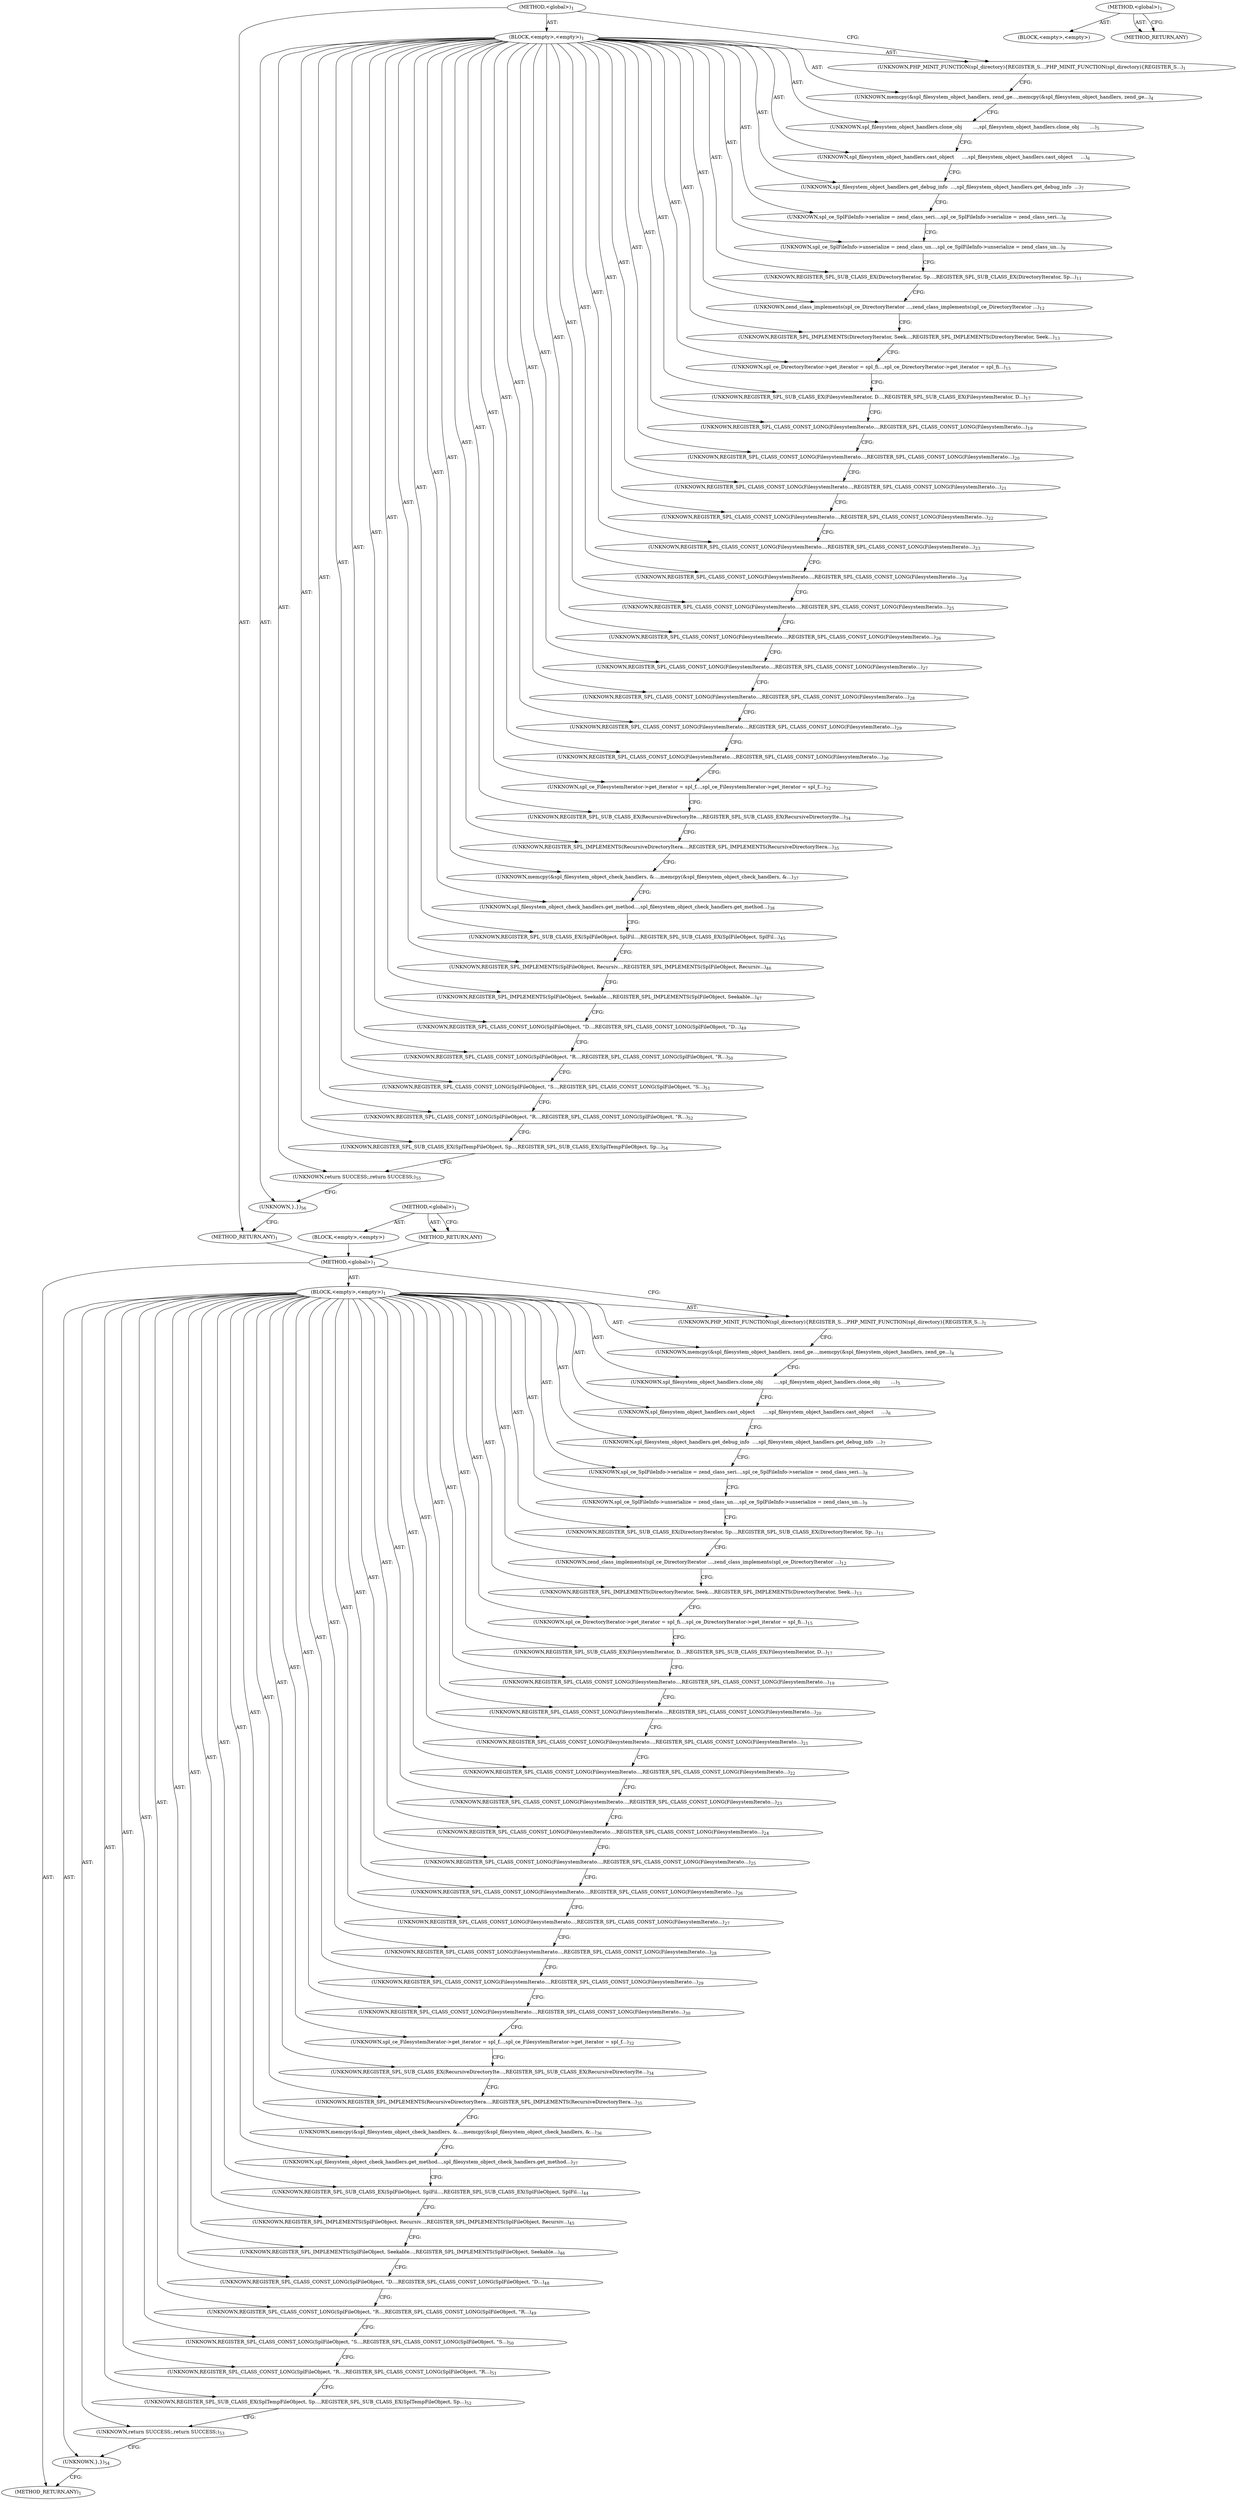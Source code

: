 digraph "&lt;global&gt;" {
vulnerable_6 [label=<(METHOD,&lt;global&gt;)<SUB>1</SUB>>];
vulnerable_7 [label=<(BLOCK,&lt;empty&gt;,&lt;empty&gt;)<SUB>1</SUB>>];
vulnerable_8 [label=<(UNKNOWN,PHP_MINIT_FUNCTION(spl_directory)
{
	REGISTER_S...,PHP_MINIT_FUNCTION(spl_directory)
{
	REGISTER_S...)<SUB>1</SUB>>];
vulnerable_9 [label=<(UNKNOWN,memcpy(&amp;spl_filesystem_object_handlers, zend_ge...,memcpy(&amp;spl_filesystem_object_handlers, zend_ge...)<SUB>4</SUB>>];
vulnerable_10 [label=<(UNKNOWN,spl_filesystem_object_handlers.clone_obj       ...,spl_filesystem_object_handlers.clone_obj       ...)<SUB>5</SUB>>];
vulnerable_11 [label=<(UNKNOWN,spl_filesystem_object_handlers.cast_object     ...,spl_filesystem_object_handlers.cast_object     ...)<SUB>6</SUB>>];
vulnerable_12 [label=<(UNKNOWN,spl_filesystem_object_handlers.get_debug_info  ...,spl_filesystem_object_handlers.get_debug_info  ...)<SUB>7</SUB>>];
vulnerable_13 [label=<(UNKNOWN,spl_ce_SplFileInfo-&gt;serialize = zend_class_seri...,spl_ce_SplFileInfo-&gt;serialize = zend_class_seri...)<SUB>8</SUB>>];
vulnerable_14 [label=<(UNKNOWN,spl_ce_SplFileInfo-&gt;unserialize = zend_class_un...,spl_ce_SplFileInfo-&gt;unserialize = zend_class_un...)<SUB>9</SUB>>];
vulnerable_15 [label=<(UNKNOWN,REGISTER_SPL_SUB_CLASS_EX(DirectoryIterator, Sp...,REGISTER_SPL_SUB_CLASS_EX(DirectoryIterator, Sp...)<SUB>11</SUB>>];
vulnerable_16 [label=<(UNKNOWN,zend_class_implements(spl_ce_DirectoryIterator ...,zend_class_implements(spl_ce_DirectoryIterator ...)<SUB>12</SUB>>];
vulnerable_17 [label=<(UNKNOWN,REGISTER_SPL_IMPLEMENTS(DirectoryIterator, Seek...,REGISTER_SPL_IMPLEMENTS(DirectoryIterator, Seek...)<SUB>13</SUB>>];
vulnerable_18 [label=<(UNKNOWN,spl_ce_DirectoryIterator-&gt;get_iterator = spl_fi...,spl_ce_DirectoryIterator-&gt;get_iterator = spl_fi...)<SUB>15</SUB>>];
vulnerable_19 [label=<(UNKNOWN,REGISTER_SPL_SUB_CLASS_EX(FilesystemIterator, D...,REGISTER_SPL_SUB_CLASS_EX(FilesystemIterator, D...)<SUB>17</SUB>>];
vulnerable_20 [label=<(UNKNOWN,REGISTER_SPL_CLASS_CONST_LONG(FilesystemIterato...,REGISTER_SPL_CLASS_CONST_LONG(FilesystemIterato...)<SUB>19</SUB>>];
vulnerable_21 [label=<(UNKNOWN,REGISTER_SPL_CLASS_CONST_LONG(FilesystemIterato...,REGISTER_SPL_CLASS_CONST_LONG(FilesystemIterato...)<SUB>20</SUB>>];
vulnerable_22 [label=<(UNKNOWN,REGISTER_SPL_CLASS_CONST_LONG(FilesystemIterato...,REGISTER_SPL_CLASS_CONST_LONG(FilesystemIterato...)<SUB>21</SUB>>];
vulnerable_23 [label=<(UNKNOWN,REGISTER_SPL_CLASS_CONST_LONG(FilesystemIterato...,REGISTER_SPL_CLASS_CONST_LONG(FilesystemIterato...)<SUB>22</SUB>>];
vulnerable_24 [label=<(UNKNOWN,REGISTER_SPL_CLASS_CONST_LONG(FilesystemIterato...,REGISTER_SPL_CLASS_CONST_LONG(FilesystemIterato...)<SUB>23</SUB>>];
vulnerable_25 [label=<(UNKNOWN,REGISTER_SPL_CLASS_CONST_LONG(FilesystemIterato...,REGISTER_SPL_CLASS_CONST_LONG(FilesystemIterato...)<SUB>24</SUB>>];
vulnerable_26 [label=<(UNKNOWN,REGISTER_SPL_CLASS_CONST_LONG(FilesystemIterato...,REGISTER_SPL_CLASS_CONST_LONG(FilesystemIterato...)<SUB>25</SUB>>];
vulnerable_27 [label=<(UNKNOWN,REGISTER_SPL_CLASS_CONST_LONG(FilesystemIterato...,REGISTER_SPL_CLASS_CONST_LONG(FilesystemIterato...)<SUB>26</SUB>>];
vulnerable_28 [label=<(UNKNOWN,REGISTER_SPL_CLASS_CONST_LONG(FilesystemIterato...,REGISTER_SPL_CLASS_CONST_LONG(FilesystemIterato...)<SUB>27</SUB>>];
vulnerable_29 [label=<(UNKNOWN,REGISTER_SPL_CLASS_CONST_LONG(FilesystemIterato...,REGISTER_SPL_CLASS_CONST_LONG(FilesystemIterato...)<SUB>28</SUB>>];
vulnerable_30 [label=<(UNKNOWN,REGISTER_SPL_CLASS_CONST_LONG(FilesystemIterato...,REGISTER_SPL_CLASS_CONST_LONG(FilesystemIterato...)<SUB>29</SUB>>];
vulnerable_31 [label=<(UNKNOWN,REGISTER_SPL_CLASS_CONST_LONG(FilesystemIterato...,REGISTER_SPL_CLASS_CONST_LONG(FilesystemIterato...)<SUB>30</SUB>>];
vulnerable_32 [label=<(UNKNOWN,spl_ce_FilesystemIterator-&gt;get_iterator = spl_f...,spl_ce_FilesystemIterator-&gt;get_iterator = spl_f...)<SUB>32</SUB>>];
vulnerable_33 [label=<(UNKNOWN,REGISTER_SPL_SUB_CLASS_EX(RecursiveDirectoryIte...,REGISTER_SPL_SUB_CLASS_EX(RecursiveDirectoryIte...)<SUB>34</SUB>>];
vulnerable_34 [label=<(UNKNOWN,REGISTER_SPL_IMPLEMENTS(RecursiveDirectoryItera...,REGISTER_SPL_IMPLEMENTS(RecursiveDirectoryItera...)<SUB>35</SUB>>];
vulnerable_35 [label=<(UNKNOWN,memcpy(&amp;spl_filesystem_object_check_handlers, &amp;...,memcpy(&amp;spl_filesystem_object_check_handlers, &amp;...)<SUB>36</SUB>>];
vulnerable_36 [label=<(UNKNOWN,spl_filesystem_object_check_handlers.get_method...,spl_filesystem_object_check_handlers.get_method...)<SUB>37</SUB>>];
vulnerable_37 [label=<(UNKNOWN,REGISTER_SPL_SUB_CLASS_EX(SplFileObject, SplFil...,REGISTER_SPL_SUB_CLASS_EX(SplFileObject, SplFil...)<SUB>44</SUB>>];
vulnerable_38 [label=<(UNKNOWN,REGISTER_SPL_IMPLEMENTS(SplFileObject, Recursiv...,REGISTER_SPL_IMPLEMENTS(SplFileObject, Recursiv...)<SUB>45</SUB>>];
vulnerable_39 [label=<(UNKNOWN,REGISTER_SPL_IMPLEMENTS(SplFileObject, Seekable...,REGISTER_SPL_IMPLEMENTS(SplFileObject, Seekable...)<SUB>46</SUB>>];
vulnerable_40 [label=<(UNKNOWN,REGISTER_SPL_CLASS_CONST_LONG(SplFileObject, &quot;D...,REGISTER_SPL_CLASS_CONST_LONG(SplFileObject, &quot;D...)<SUB>48</SUB>>];
vulnerable_41 [label=<(UNKNOWN,REGISTER_SPL_CLASS_CONST_LONG(SplFileObject, &quot;R...,REGISTER_SPL_CLASS_CONST_LONG(SplFileObject, &quot;R...)<SUB>49</SUB>>];
vulnerable_42 [label=<(UNKNOWN,REGISTER_SPL_CLASS_CONST_LONG(SplFileObject, &quot;S...,REGISTER_SPL_CLASS_CONST_LONG(SplFileObject, &quot;S...)<SUB>50</SUB>>];
vulnerable_43 [label=<(UNKNOWN,REGISTER_SPL_CLASS_CONST_LONG(SplFileObject, &quot;R...,REGISTER_SPL_CLASS_CONST_LONG(SplFileObject, &quot;R...)<SUB>51</SUB>>];
vulnerable_44 [label=<(UNKNOWN,REGISTER_SPL_SUB_CLASS_EX(SplTempFileObject, Sp...,REGISTER_SPL_SUB_CLASS_EX(SplTempFileObject, Sp...)<SUB>52</SUB>>];
vulnerable_45 [label=<(UNKNOWN,return SUCCESS;,return SUCCESS;)<SUB>53</SUB>>];
vulnerable_46 [label=<(UNKNOWN,},})<SUB>54</SUB>>];
vulnerable_47 [label=<(METHOD_RETURN,ANY)<SUB>1</SUB>>];
vulnerable_52 [label=<(METHOD,&lt;global&gt;)<SUB>1</SUB>>];
vulnerable_53 [label=<(BLOCK,&lt;empty&gt;,&lt;empty&gt;)>];
vulnerable_54 [label=<(METHOD_RETURN,ANY)>];
fixed_6 [label=<(METHOD,&lt;global&gt;)<SUB>1</SUB>>];
fixed_7 [label=<(BLOCK,&lt;empty&gt;,&lt;empty&gt;)<SUB>1</SUB>>];
fixed_8 [label=<(UNKNOWN,PHP_MINIT_FUNCTION(spl_directory)
{
	REGISTER_S...,PHP_MINIT_FUNCTION(spl_directory)
{
	REGISTER_S...)<SUB>1</SUB>>];
fixed_9 [label=<(UNKNOWN,memcpy(&amp;spl_filesystem_object_handlers, zend_ge...,memcpy(&amp;spl_filesystem_object_handlers, zend_ge...)<SUB>4</SUB>>];
fixed_10 [label=<(UNKNOWN,spl_filesystem_object_handlers.clone_obj       ...,spl_filesystem_object_handlers.clone_obj       ...)<SUB>5</SUB>>];
fixed_11 [label=<(UNKNOWN,spl_filesystem_object_handlers.cast_object     ...,spl_filesystem_object_handlers.cast_object     ...)<SUB>6</SUB>>];
fixed_12 [label=<(UNKNOWN,spl_filesystem_object_handlers.get_debug_info  ...,spl_filesystem_object_handlers.get_debug_info  ...)<SUB>7</SUB>>];
fixed_13 [label=<(UNKNOWN,spl_ce_SplFileInfo-&gt;serialize = zend_class_seri...,spl_ce_SplFileInfo-&gt;serialize = zend_class_seri...)<SUB>8</SUB>>];
fixed_14 [label=<(UNKNOWN,spl_ce_SplFileInfo-&gt;unserialize = zend_class_un...,spl_ce_SplFileInfo-&gt;unserialize = zend_class_un...)<SUB>9</SUB>>];
fixed_15 [label=<(UNKNOWN,REGISTER_SPL_SUB_CLASS_EX(DirectoryIterator, Sp...,REGISTER_SPL_SUB_CLASS_EX(DirectoryIterator, Sp...)<SUB>11</SUB>>];
fixed_16 [label=<(UNKNOWN,zend_class_implements(spl_ce_DirectoryIterator ...,zend_class_implements(spl_ce_DirectoryIterator ...)<SUB>12</SUB>>];
fixed_17 [label=<(UNKNOWN,REGISTER_SPL_IMPLEMENTS(DirectoryIterator, Seek...,REGISTER_SPL_IMPLEMENTS(DirectoryIterator, Seek...)<SUB>13</SUB>>];
fixed_18 [label=<(UNKNOWN,spl_ce_DirectoryIterator-&gt;get_iterator = spl_fi...,spl_ce_DirectoryIterator-&gt;get_iterator = spl_fi...)<SUB>15</SUB>>];
fixed_19 [label=<(UNKNOWN,REGISTER_SPL_SUB_CLASS_EX(FilesystemIterator, D...,REGISTER_SPL_SUB_CLASS_EX(FilesystemIterator, D...)<SUB>17</SUB>>];
fixed_20 [label=<(UNKNOWN,REGISTER_SPL_CLASS_CONST_LONG(FilesystemIterato...,REGISTER_SPL_CLASS_CONST_LONG(FilesystemIterato...)<SUB>19</SUB>>];
fixed_21 [label=<(UNKNOWN,REGISTER_SPL_CLASS_CONST_LONG(FilesystemIterato...,REGISTER_SPL_CLASS_CONST_LONG(FilesystemIterato...)<SUB>20</SUB>>];
fixed_22 [label=<(UNKNOWN,REGISTER_SPL_CLASS_CONST_LONG(FilesystemIterato...,REGISTER_SPL_CLASS_CONST_LONG(FilesystemIterato...)<SUB>21</SUB>>];
fixed_23 [label=<(UNKNOWN,REGISTER_SPL_CLASS_CONST_LONG(FilesystemIterato...,REGISTER_SPL_CLASS_CONST_LONG(FilesystemIterato...)<SUB>22</SUB>>];
fixed_24 [label=<(UNKNOWN,REGISTER_SPL_CLASS_CONST_LONG(FilesystemIterato...,REGISTER_SPL_CLASS_CONST_LONG(FilesystemIterato...)<SUB>23</SUB>>];
fixed_25 [label=<(UNKNOWN,REGISTER_SPL_CLASS_CONST_LONG(FilesystemIterato...,REGISTER_SPL_CLASS_CONST_LONG(FilesystemIterato...)<SUB>24</SUB>>];
fixed_26 [label=<(UNKNOWN,REGISTER_SPL_CLASS_CONST_LONG(FilesystemIterato...,REGISTER_SPL_CLASS_CONST_LONG(FilesystemIterato...)<SUB>25</SUB>>];
fixed_27 [label=<(UNKNOWN,REGISTER_SPL_CLASS_CONST_LONG(FilesystemIterato...,REGISTER_SPL_CLASS_CONST_LONG(FilesystemIterato...)<SUB>26</SUB>>];
fixed_28 [label=<(UNKNOWN,REGISTER_SPL_CLASS_CONST_LONG(FilesystemIterato...,REGISTER_SPL_CLASS_CONST_LONG(FilesystemIterato...)<SUB>27</SUB>>];
fixed_29 [label=<(UNKNOWN,REGISTER_SPL_CLASS_CONST_LONG(FilesystemIterato...,REGISTER_SPL_CLASS_CONST_LONG(FilesystemIterato...)<SUB>28</SUB>>];
fixed_30 [label=<(UNKNOWN,REGISTER_SPL_CLASS_CONST_LONG(FilesystemIterato...,REGISTER_SPL_CLASS_CONST_LONG(FilesystemIterato...)<SUB>29</SUB>>];
fixed_31 [label=<(UNKNOWN,REGISTER_SPL_CLASS_CONST_LONG(FilesystemIterato...,REGISTER_SPL_CLASS_CONST_LONG(FilesystemIterato...)<SUB>30</SUB>>];
fixed_32 [label=<(UNKNOWN,spl_ce_FilesystemIterator-&gt;get_iterator = spl_f...,spl_ce_FilesystemIterator-&gt;get_iterator = spl_f...)<SUB>32</SUB>>];
fixed_33 [label=<(UNKNOWN,REGISTER_SPL_SUB_CLASS_EX(RecursiveDirectoryIte...,REGISTER_SPL_SUB_CLASS_EX(RecursiveDirectoryIte...)<SUB>34</SUB>>];
fixed_34 [label=<(UNKNOWN,REGISTER_SPL_IMPLEMENTS(RecursiveDirectoryItera...,REGISTER_SPL_IMPLEMENTS(RecursiveDirectoryItera...)<SUB>35</SUB>>];
fixed_35 [label=<(UNKNOWN,memcpy(&amp;spl_filesystem_object_check_handlers, &amp;...,memcpy(&amp;spl_filesystem_object_check_handlers, &amp;...)<SUB>37</SUB>>];
fixed_36 [label=<(UNKNOWN,spl_filesystem_object_check_handlers.get_method...,spl_filesystem_object_check_handlers.get_method...)<SUB>38</SUB>>];
fixed_37 [label=<(UNKNOWN,REGISTER_SPL_SUB_CLASS_EX(SplFileObject, SplFil...,REGISTER_SPL_SUB_CLASS_EX(SplFileObject, SplFil...)<SUB>45</SUB>>];
fixed_38 [label=<(UNKNOWN,REGISTER_SPL_IMPLEMENTS(SplFileObject, Recursiv...,REGISTER_SPL_IMPLEMENTS(SplFileObject, Recursiv...)<SUB>46</SUB>>];
fixed_39 [label=<(UNKNOWN,REGISTER_SPL_IMPLEMENTS(SplFileObject, Seekable...,REGISTER_SPL_IMPLEMENTS(SplFileObject, Seekable...)<SUB>47</SUB>>];
fixed_40 [label=<(UNKNOWN,REGISTER_SPL_CLASS_CONST_LONG(SplFileObject, &quot;D...,REGISTER_SPL_CLASS_CONST_LONG(SplFileObject, &quot;D...)<SUB>49</SUB>>];
fixed_41 [label=<(UNKNOWN,REGISTER_SPL_CLASS_CONST_LONG(SplFileObject, &quot;R...,REGISTER_SPL_CLASS_CONST_LONG(SplFileObject, &quot;R...)<SUB>50</SUB>>];
fixed_42 [label=<(UNKNOWN,REGISTER_SPL_CLASS_CONST_LONG(SplFileObject, &quot;S...,REGISTER_SPL_CLASS_CONST_LONG(SplFileObject, &quot;S...)<SUB>51</SUB>>];
fixed_43 [label=<(UNKNOWN,REGISTER_SPL_CLASS_CONST_LONG(SplFileObject, &quot;R...,REGISTER_SPL_CLASS_CONST_LONG(SplFileObject, &quot;R...)<SUB>52</SUB>>];
fixed_44 [label=<(UNKNOWN,REGISTER_SPL_SUB_CLASS_EX(SplTempFileObject, Sp...,REGISTER_SPL_SUB_CLASS_EX(SplTempFileObject, Sp...)<SUB>54</SUB>>];
fixed_45 [label=<(UNKNOWN,return SUCCESS;,return SUCCESS;)<SUB>55</SUB>>];
fixed_46 [label=<(UNKNOWN,},})<SUB>56</SUB>>];
fixed_47 [label=<(METHOD_RETURN,ANY)<SUB>1</SUB>>];
fixed_52 [label=<(METHOD,&lt;global&gt;)<SUB>1</SUB>>];
fixed_53 [label=<(BLOCK,&lt;empty&gt;,&lt;empty&gt;)>];
fixed_54 [label=<(METHOD_RETURN,ANY)>];
vulnerable_6 -> vulnerable_7  [key=0, label="AST: "];
vulnerable_6 -> vulnerable_47  [key=0, label="AST: "];
vulnerable_6 -> vulnerable_8  [key=0, label="CFG: "];
vulnerable_7 -> vulnerable_8  [key=0, label="AST: "];
vulnerable_7 -> vulnerable_9  [key=0, label="AST: "];
vulnerable_7 -> vulnerable_10  [key=0, label="AST: "];
vulnerable_7 -> vulnerable_11  [key=0, label="AST: "];
vulnerable_7 -> vulnerable_12  [key=0, label="AST: "];
vulnerable_7 -> vulnerable_13  [key=0, label="AST: "];
vulnerable_7 -> vulnerable_14  [key=0, label="AST: "];
vulnerable_7 -> vulnerable_15  [key=0, label="AST: "];
vulnerable_7 -> vulnerable_16  [key=0, label="AST: "];
vulnerable_7 -> vulnerable_17  [key=0, label="AST: "];
vulnerable_7 -> vulnerable_18  [key=0, label="AST: "];
vulnerable_7 -> vulnerable_19  [key=0, label="AST: "];
vulnerable_7 -> vulnerable_20  [key=0, label="AST: "];
vulnerable_7 -> vulnerable_21  [key=0, label="AST: "];
vulnerable_7 -> vulnerable_22  [key=0, label="AST: "];
vulnerable_7 -> vulnerable_23  [key=0, label="AST: "];
vulnerable_7 -> vulnerable_24  [key=0, label="AST: "];
vulnerable_7 -> vulnerable_25  [key=0, label="AST: "];
vulnerable_7 -> vulnerable_26  [key=0, label="AST: "];
vulnerable_7 -> vulnerable_27  [key=0, label="AST: "];
vulnerable_7 -> vulnerable_28  [key=0, label="AST: "];
vulnerable_7 -> vulnerable_29  [key=0, label="AST: "];
vulnerable_7 -> vulnerable_30  [key=0, label="AST: "];
vulnerable_7 -> vulnerable_31  [key=0, label="AST: "];
vulnerable_7 -> vulnerable_32  [key=0, label="AST: "];
vulnerable_7 -> vulnerable_33  [key=0, label="AST: "];
vulnerable_7 -> vulnerable_34  [key=0, label="AST: "];
vulnerable_7 -> vulnerable_35  [key=0, label="AST: "];
vulnerable_7 -> vulnerable_36  [key=0, label="AST: "];
vulnerable_7 -> vulnerable_37  [key=0, label="AST: "];
vulnerable_7 -> vulnerable_38  [key=0, label="AST: "];
vulnerable_7 -> vulnerable_39  [key=0, label="AST: "];
vulnerable_7 -> vulnerable_40  [key=0, label="AST: "];
vulnerable_7 -> vulnerable_41  [key=0, label="AST: "];
vulnerable_7 -> vulnerable_42  [key=0, label="AST: "];
vulnerable_7 -> vulnerable_43  [key=0, label="AST: "];
vulnerable_7 -> vulnerable_44  [key=0, label="AST: "];
vulnerable_7 -> vulnerable_45  [key=0, label="AST: "];
vulnerable_7 -> vulnerable_46  [key=0, label="AST: "];
vulnerable_8 -> vulnerable_9  [key=0, label="CFG: "];
vulnerable_9 -> vulnerable_10  [key=0, label="CFG: "];
vulnerable_10 -> vulnerable_11  [key=0, label="CFG: "];
vulnerable_11 -> vulnerable_12  [key=0, label="CFG: "];
vulnerable_12 -> vulnerable_13  [key=0, label="CFG: "];
vulnerable_13 -> vulnerable_14  [key=0, label="CFG: "];
vulnerable_14 -> vulnerable_15  [key=0, label="CFG: "];
vulnerable_15 -> vulnerable_16  [key=0, label="CFG: "];
vulnerable_16 -> vulnerable_17  [key=0, label="CFG: "];
vulnerable_17 -> vulnerable_18  [key=0, label="CFG: "];
vulnerable_18 -> vulnerable_19  [key=0, label="CFG: "];
vulnerable_19 -> vulnerable_20  [key=0, label="CFG: "];
vulnerable_20 -> vulnerable_21  [key=0, label="CFG: "];
vulnerable_21 -> vulnerable_22  [key=0, label="CFG: "];
vulnerable_22 -> vulnerable_23  [key=0, label="CFG: "];
vulnerable_23 -> vulnerable_24  [key=0, label="CFG: "];
vulnerable_24 -> vulnerable_25  [key=0, label="CFG: "];
vulnerable_25 -> vulnerable_26  [key=0, label="CFG: "];
vulnerable_26 -> vulnerable_27  [key=0, label="CFG: "];
vulnerable_27 -> vulnerable_28  [key=0, label="CFG: "];
vulnerable_28 -> vulnerable_29  [key=0, label="CFG: "];
vulnerable_29 -> vulnerable_30  [key=0, label="CFG: "];
vulnerable_30 -> vulnerable_31  [key=0, label="CFG: "];
vulnerable_31 -> vulnerable_32  [key=0, label="CFG: "];
vulnerable_32 -> vulnerable_33  [key=0, label="CFG: "];
vulnerable_33 -> vulnerable_34  [key=0, label="CFG: "];
vulnerable_34 -> vulnerable_35  [key=0, label="CFG: "];
vulnerable_35 -> vulnerable_36  [key=0, label="CFG: "];
vulnerable_36 -> vulnerable_37  [key=0, label="CFG: "];
vulnerable_37 -> vulnerable_38  [key=0, label="CFG: "];
vulnerable_38 -> vulnerable_39  [key=0, label="CFG: "];
vulnerable_39 -> vulnerable_40  [key=0, label="CFG: "];
vulnerable_40 -> vulnerable_41  [key=0, label="CFG: "];
vulnerable_41 -> vulnerable_42  [key=0, label="CFG: "];
vulnerable_42 -> vulnerable_43  [key=0, label="CFG: "];
vulnerable_43 -> vulnerable_44  [key=0, label="CFG: "];
vulnerable_44 -> vulnerable_45  [key=0, label="CFG: "];
vulnerable_45 -> vulnerable_46  [key=0, label="CFG: "];
vulnerable_46 -> vulnerable_47  [key=0, label="CFG: "];
vulnerable_52 -> vulnerable_53  [key=0, label="AST: "];
vulnerable_52 -> vulnerable_54  [key=0, label="AST: "];
vulnerable_52 -> vulnerable_54  [key=1, label="CFG: "];
fixed_6 -> fixed_7  [key=0, label="AST: "];
fixed_6 -> fixed_47  [key=0, label="AST: "];
fixed_6 -> fixed_8  [key=0, label="CFG: "];
fixed_7 -> fixed_8  [key=0, label="AST: "];
fixed_7 -> fixed_9  [key=0, label="AST: "];
fixed_7 -> fixed_10  [key=0, label="AST: "];
fixed_7 -> fixed_11  [key=0, label="AST: "];
fixed_7 -> fixed_12  [key=0, label="AST: "];
fixed_7 -> fixed_13  [key=0, label="AST: "];
fixed_7 -> fixed_14  [key=0, label="AST: "];
fixed_7 -> fixed_15  [key=0, label="AST: "];
fixed_7 -> fixed_16  [key=0, label="AST: "];
fixed_7 -> fixed_17  [key=0, label="AST: "];
fixed_7 -> fixed_18  [key=0, label="AST: "];
fixed_7 -> fixed_19  [key=0, label="AST: "];
fixed_7 -> fixed_20  [key=0, label="AST: "];
fixed_7 -> fixed_21  [key=0, label="AST: "];
fixed_7 -> fixed_22  [key=0, label="AST: "];
fixed_7 -> fixed_23  [key=0, label="AST: "];
fixed_7 -> fixed_24  [key=0, label="AST: "];
fixed_7 -> fixed_25  [key=0, label="AST: "];
fixed_7 -> fixed_26  [key=0, label="AST: "];
fixed_7 -> fixed_27  [key=0, label="AST: "];
fixed_7 -> fixed_28  [key=0, label="AST: "];
fixed_7 -> fixed_29  [key=0, label="AST: "];
fixed_7 -> fixed_30  [key=0, label="AST: "];
fixed_7 -> fixed_31  [key=0, label="AST: "];
fixed_7 -> fixed_32  [key=0, label="AST: "];
fixed_7 -> fixed_33  [key=0, label="AST: "];
fixed_7 -> fixed_34  [key=0, label="AST: "];
fixed_7 -> fixed_35  [key=0, label="AST: "];
fixed_7 -> fixed_36  [key=0, label="AST: "];
fixed_7 -> fixed_37  [key=0, label="AST: "];
fixed_7 -> fixed_38  [key=0, label="AST: "];
fixed_7 -> fixed_39  [key=0, label="AST: "];
fixed_7 -> fixed_40  [key=0, label="AST: "];
fixed_7 -> fixed_41  [key=0, label="AST: "];
fixed_7 -> fixed_42  [key=0, label="AST: "];
fixed_7 -> fixed_43  [key=0, label="AST: "];
fixed_7 -> fixed_44  [key=0, label="AST: "];
fixed_7 -> fixed_45  [key=0, label="AST: "];
fixed_7 -> fixed_46  [key=0, label="AST: "];
fixed_8 -> fixed_9  [key=0, label="CFG: "];
fixed_9 -> fixed_10  [key=0, label="CFG: "];
fixed_10 -> fixed_11  [key=0, label="CFG: "];
fixed_11 -> fixed_12  [key=0, label="CFG: "];
fixed_12 -> fixed_13  [key=0, label="CFG: "];
fixed_13 -> fixed_14  [key=0, label="CFG: "];
fixed_14 -> fixed_15  [key=0, label="CFG: "];
fixed_15 -> fixed_16  [key=0, label="CFG: "];
fixed_16 -> fixed_17  [key=0, label="CFG: "];
fixed_17 -> fixed_18  [key=0, label="CFG: "];
fixed_18 -> fixed_19  [key=0, label="CFG: "];
fixed_19 -> fixed_20  [key=0, label="CFG: "];
fixed_20 -> fixed_21  [key=0, label="CFG: "];
fixed_21 -> fixed_22  [key=0, label="CFG: "];
fixed_22 -> fixed_23  [key=0, label="CFG: "];
fixed_23 -> fixed_24  [key=0, label="CFG: "];
fixed_24 -> fixed_25  [key=0, label="CFG: "];
fixed_25 -> fixed_26  [key=0, label="CFG: "];
fixed_26 -> fixed_27  [key=0, label="CFG: "];
fixed_27 -> fixed_28  [key=0, label="CFG: "];
fixed_28 -> fixed_29  [key=0, label="CFG: "];
fixed_29 -> fixed_30  [key=0, label="CFG: "];
fixed_30 -> fixed_31  [key=0, label="CFG: "];
fixed_31 -> fixed_32  [key=0, label="CFG: "];
fixed_32 -> fixed_33  [key=0, label="CFG: "];
fixed_33 -> fixed_34  [key=0, label="CFG: "];
fixed_34 -> fixed_35  [key=0, label="CFG: "];
fixed_35 -> fixed_36  [key=0, label="CFG: "];
fixed_36 -> fixed_37  [key=0, label="CFG: "];
fixed_37 -> fixed_38  [key=0, label="CFG: "];
fixed_38 -> fixed_39  [key=0, label="CFG: "];
fixed_39 -> fixed_40  [key=0, label="CFG: "];
fixed_40 -> fixed_41  [key=0, label="CFG: "];
fixed_41 -> fixed_42  [key=0, label="CFG: "];
fixed_42 -> fixed_43  [key=0, label="CFG: "];
fixed_43 -> fixed_44  [key=0, label="CFG: "];
fixed_44 -> fixed_45  [key=0, label="CFG: "];
fixed_45 -> fixed_46  [key=0, label="CFG: "];
fixed_46 -> fixed_47  [key=0, label="CFG: "];
fixed_47 -> vulnerable_6  [key=0];
fixed_52 -> fixed_53  [key=0, label="AST: "];
fixed_52 -> fixed_54  [key=0, label="AST: "];
fixed_52 -> fixed_54  [key=1, label="CFG: "];
fixed_53 -> vulnerable_6  [key=0];
fixed_54 -> vulnerable_6  [key=0];
}
